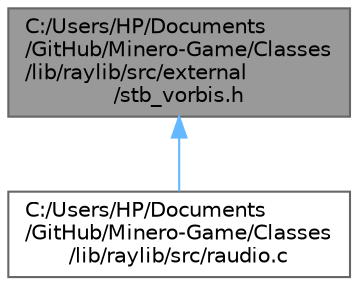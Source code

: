 digraph "C:/Users/HP/Documents/GitHub/Minero-Game/Classes/lib/raylib/src/external/stb_vorbis.h"
{
 // LATEX_PDF_SIZE
  bgcolor="transparent";
  edge [fontname=Helvetica,fontsize=10,labelfontname=Helvetica,labelfontsize=10];
  node [fontname=Helvetica,fontsize=10,shape=box,height=0.2,width=0.4];
  Node1 [id="Node000001",label="C:/Users/HP/Documents\l/GitHub/Minero-Game/Classes\l/lib/raylib/src/external\l/stb_vorbis.h",height=0.2,width=0.4,color="gray40", fillcolor="grey60", style="filled", fontcolor="black",tooltip=" "];
  Node1 -> Node2 [id="edge1_Node000001_Node000002",dir="back",color="steelblue1",style="solid",tooltip=" "];
  Node2 [id="Node000002",label="C:/Users/HP/Documents\l/GitHub/Minero-Game/Classes\l/lib/raylib/src/raudio.c",height=0.2,width=0.4,color="grey40", fillcolor="white", style="filled",URL="$_classes_2lib_2raylib_2src_2raudio_8c.html",tooltip=" "];
}
